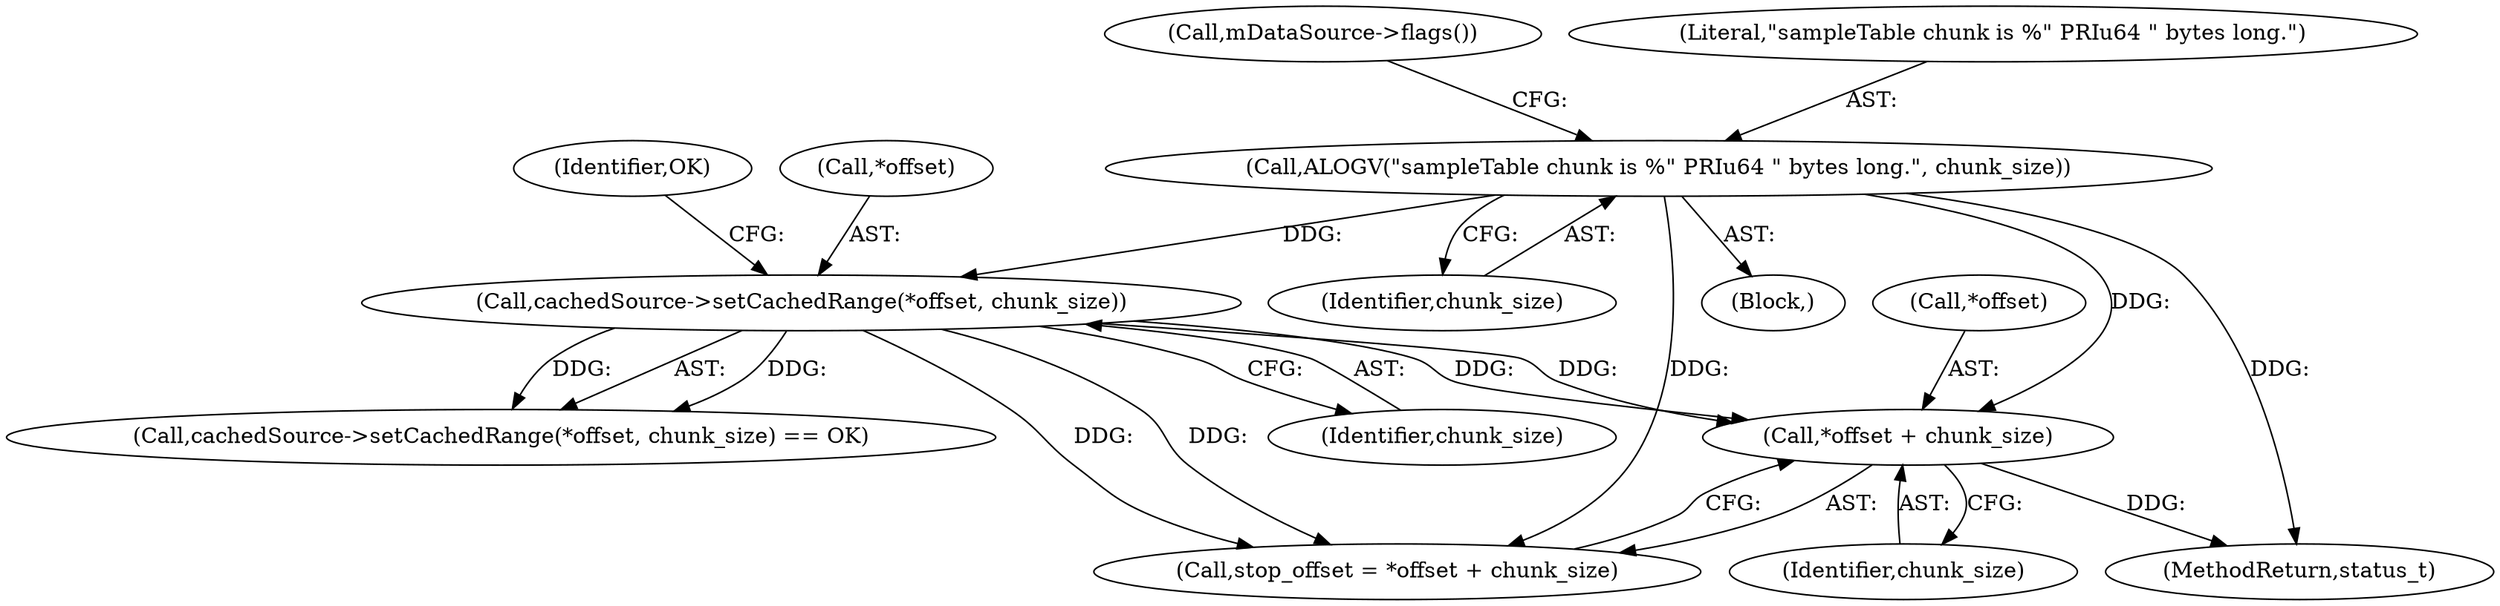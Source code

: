 digraph "0_Android_463a6f807e187828442949d1924e143cf07778c6@pointer" {
"1000470" [label="(Call,*offset + chunk_size)"];
"1000395" [label="(Call,cachedSource->setCachedRange(*offset, chunk_size))"];
"1000378" [label="(Call,ALOGV(\"sampleTable chunk is %\" PRIu64 \" bytes long.\", chunk_size))"];
"1000383" [label="(Call,mDataSource->flags())"];
"1000468" [label="(Call,stop_offset = *offset + chunk_size)"];
"1000399" [label="(Identifier,OK)"];
"1000380" [label="(Identifier,chunk_size)"];
"1000398" [label="(Identifier,chunk_size)"];
"1000378" [label="(Call,ALOGV(\"sampleTable chunk is %\" PRIu64 \" bytes long.\", chunk_size))"];
"1000396" [label="(Call,*offset)"];
"1000470" [label="(Call,*offset + chunk_size)"];
"1000394" [label="(Call,cachedSource->setCachedRange(*offset, chunk_size) == OK)"];
"1000377" [label="(Block,)"];
"1000471" [label="(Call,*offset)"];
"1000473" [label="(Identifier,chunk_size)"];
"1000379" [label="(Literal,\"sampleTable chunk is %\" PRIu64 \" bytes long.\")"];
"1000395" [label="(Call,cachedSource->setCachedRange(*offset, chunk_size))"];
"1002911" [label="(MethodReturn,status_t)"];
"1000470" -> "1000468"  [label="AST: "];
"1000470" -> "1000473"  [label="CFG: "];
"1000471" -> "1000470"  [label="AST: "];
"1000473" -> "1000470"  [label="AST: "];
"1000468" -> "1000470"  [label="CFG: "];
"1000470" -> "1002911"  [label="DDG: "];
"1000395" -> "1000470"  [label="DDG: "];
"1000395" -> "1000470"  [label="DDG: "];
"1000378" -> "1000470"  [label="DDG: "];
"1000395" -> "1000394"  [label="AST: "];
"1000395" -> "1000398"  [label="CFG: "];
"1000396" -> "1000395"  [label="AST: "];
"1000398" -> "1000395"  [label="AST: "];
"1000399" -> "1000395"  [label="CFG: "];
"1000395" -> "1000394"  [label="DDG: "];
"1000395" -> "1000394"  [label="DDG: "];
"1000378" -> "1000395"  [label="DDG: "];
"1000395" -> "1000468"  [label="DDG: "];
"1000395" -> "1000468"  [label="DDG: "];
"1000378" -> "1000377"  [label="AST: "];
"1000378" -> "1000380"  [label="CFG: "];
"1000379" -> "1000378"  [label="AST: "];
"1000380" -> "1000378"  [label="AST: "];
"1000383" -> "1000378"  [label="CFG: "];
"1000378" -> "1002911"  [label="DDG: "];
"1000378" -> "1000468"  [label="DDG: "];
}
